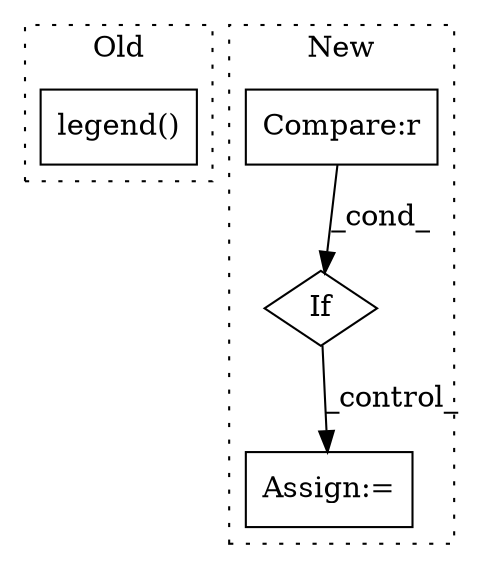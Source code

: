 digraph G {
subgraph cluster0 {
1 [label="legend()" a="75" s="2078" l="12" shape="box"];
label = "Old";
style="dotted";
}
subgraph cluster1 {
2 [label="If" a="96" s="1976" l="3" shape="diamond"];
3 [label="Compare:r" a="40" s="1979" l="8" shape="box"];
4 [label="Assign:=" a="68" s="1991" l="1" shape="box"];
label = "New";
style="dotted";
}
2 -> 4 [label="_control_"];
3 -> 2 [label="_cond_"];
}